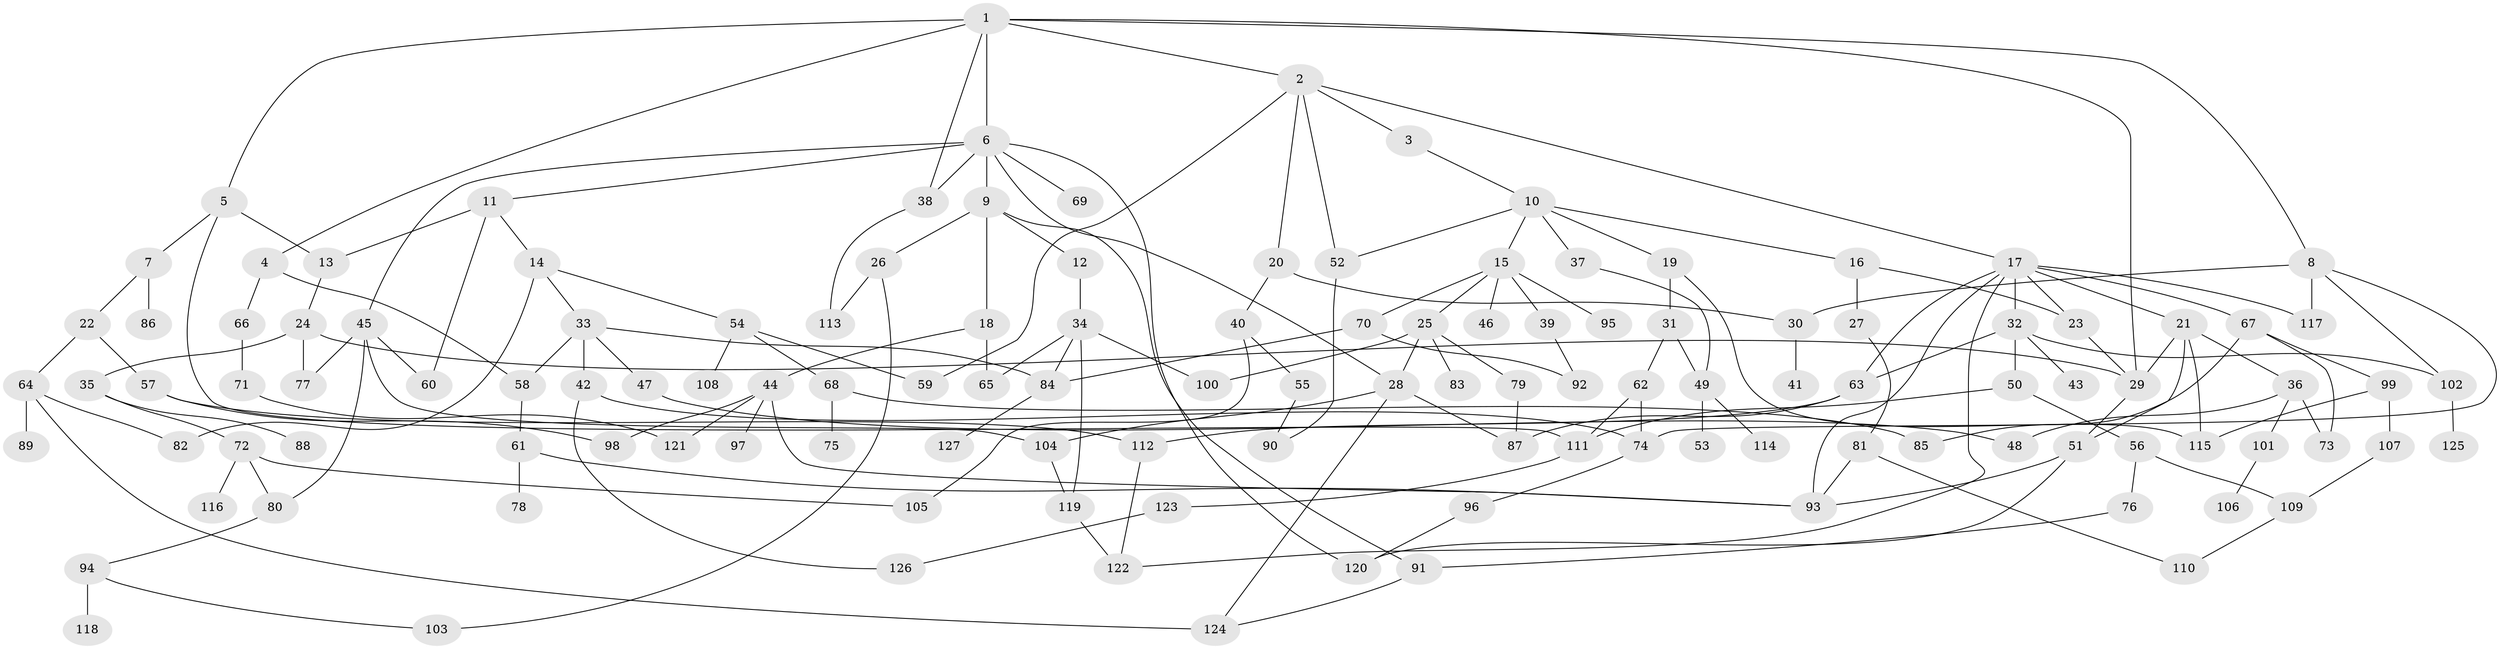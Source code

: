 // coarse degree distribution, {6: 0.05263157894736842, 5: 0.11842105263157894, 3: 0.17105263157894737, 4: 0.11842105263157894, 1: 0.27631578947368424, 2: 0.21052631578947367, 7: 0.013157894736842105, 9: 0.013157894736842105, 11: 0.013157894736842105, 10: 0.013157894736842105}
// Generated by graph-tools (version 1.1) at 2025/45/03/04/25 21:45:07]
// undirected, 127 vertices, 185 edges
graph export_dot {
graph [start="1"]
  node [color=gray90,style=filled];
  1;
  2;
  3;
  4;
  5;
  6;
  7;
  8;
  9;
  10;
  11;
  12;
  13;
  14;
  15;
  16;
  17;
  18;
  19;
  20;
  21;
  22;
  23;
  24;
  25;
  26;
  27;
  28;
  29;
  30;
  31;
  32;
  33;
  34;
  35;
  36;
  37;
  38;
  39;
  40;
  41;
  42;
  43;
  44;
  45;
  46;
  47;
  48;
  49;
  50;
  51;
  52;
  53;
  54;
  55;
  56;
  57;
  58;
  59;
  60;
  61;
  62;
  63;
  64;
  65;
  66;
  67;
  68;
  69;
  70;
  71;
  72;
  73;
  74;
  75;
  76;
  77;
  78;
  79;
  80;
  81;
  82;
  83;
  84;
  85;
  86;
  87;
  88;
  89;
  90;
  91;
  92;
  93;
  94;
  95;
  96;
  97;
  98;
  99;
  100;
  101;
  102;
  103;
  104;
  105;
  106;
  107;
  108;
  109;
  110;
  111;
  112;
  113;
  114;
  115;
  116;
  117;
  118;
  119;
  120;
  121;
  122;
  123;
  124;
  125;
  126;
  127;
  1 -- 2;
  1 -- 4;
  1 -- 5;
  1 -- 6;
  1 -- 8;
  1 -- 29;
  1 -- 38;
  2 -- 3;
  2 -- 17;
  2 -- 20;
  2 -- 52;
  2 -- 59;
  3 -- 10;
  4 -- 66;
  4 -- 58;
  5 -- 7;
  5 -- 111;
  5 -- 13;
  6 -- 9;
  6 -- 11;
  6 -- 38;
  6 -- 45;
  6 -- 69;
  6 -- 120;
  6 -- 28;
  7 -- 22;
  7 -- 86;
  8 -- 102;
  8 -- 117;
  8 -- 30;
  8 -- 74;
  9 -- 12;
  9 -- 18;
  9 -- 26;
  9 -- 91;
  10 -- 15;
  10 -- 16;
  10 -- 19;
  10 -- 37;
  10 -- 52;
  11 -- 13;
  11 -- 14;
  11 -- 60;
  12 -- 34;
  13 -- 24;
  14 -- 33;
  14 -- 54;
  14 -- 82;
  15 -- 25;
  15 -- 39;
  15 -- 46;
  15 -- 70;
  15 -- 95;
  16 -- 23;
  16 -- 27;
  17 -- 21;
  17 -- 32;
  17 -- 67;
  17 -- 23;
  17 -- 93;
  17 -- 117;
  17 -- 122;
  17 -- 63;
  18 -- 44;
  18 -- 65;
  19 -- 31;
  19 -- 115;
  20 -- 30;
  20 -- 40;
  21 -- 36;
  21 -- 51;
  21 -- 115;
  21 -- 29;
  22 -- 57;
  22 -- 64;
  23 -- 29;
  24 -- 29;
  24 -- 35;
  24 -- 77;
  25 -- 28;
  25 -- 79;
  25 -- 83;
  25 -- 100;
  26 -- 103;
  26 -- 113;
  27 -- 81;
  28 -- 104;
  28 -- 124;
  28 -- 87;
  29 -- 51;
  30 -- 41;
  31 -- 49;
  31 -- 62;
  32 -- 43;
  32 -- 50;
  32 -- 63;
  32 -- 102;
  33 -- 42;
  33 -- 47;
  33 -- 58;
  33 -- 84;
  34 -- 65;
  34 -- 100;
  34 -- 84;
  34 -- 119;
  35 -- 72;
  35 -- 88;
  36 -- 73;
  36 -- 101;
  36 -- 48;
  37 -- 49;
  38 -- 113;
  39 -- 92;
  40 -- 55;
  40 -- 105;
  42 -- 74;
  42 -- 126;
  44 -- 97;
  44 -- 121;
  44 -- 98;
  44 -- 93;
  45 -- 80;
  45 -- 77;
  45 -- 104;
  45 -- 60;
  47 -- 48;
  49 -- 53;
  49 -- 114;
  50 -- 56;
  50 -- 111;
  51 -- 93;
  51 -- 120;
  52 -- 90;
  54 -- 68;
  54 -- 108;
  54 -- 59;
  55 -- 90;
  56 -- 76;
  56 -- 109;
  57 -- 98;
  57 -- 112;
  58 -- 61;
  61 -- 78;
  61 -- 93;
  62 -- 74;
  62 -- 111;
  63 -- 87;
  63 -- 112;
  64 -- 89;
  64 -- 124;
  64 -- 82;
  66 -- 71;
  67 -- 85;
  67 -- 99;
  67 -- 73;
  68 -- 75;
  68 -- 85;
  70 -- 84;
  70 -- 92;
  71 -- 121;
  72 -- 116;
  72 -- 105;
  72 -- 80;
  74 -- 96;
  76 -- 91;
  79 -- 87;
  80 -- 94;
  81 -- 110;
  81 -- 93;
  84 -- 127;
  91 -- 124;
  94 -- 103;
  94 -- 118;
  96 -- 120;
  99 -- 107;
  99 -- 115;
  101 -- 106;
  102 -- 125;
  104 -- 119;
  107 -- 109;
  109 -- 110;
  111 -- 123;
  112 -- 122;
  119 -- 122;
  123 -- 126;
}
